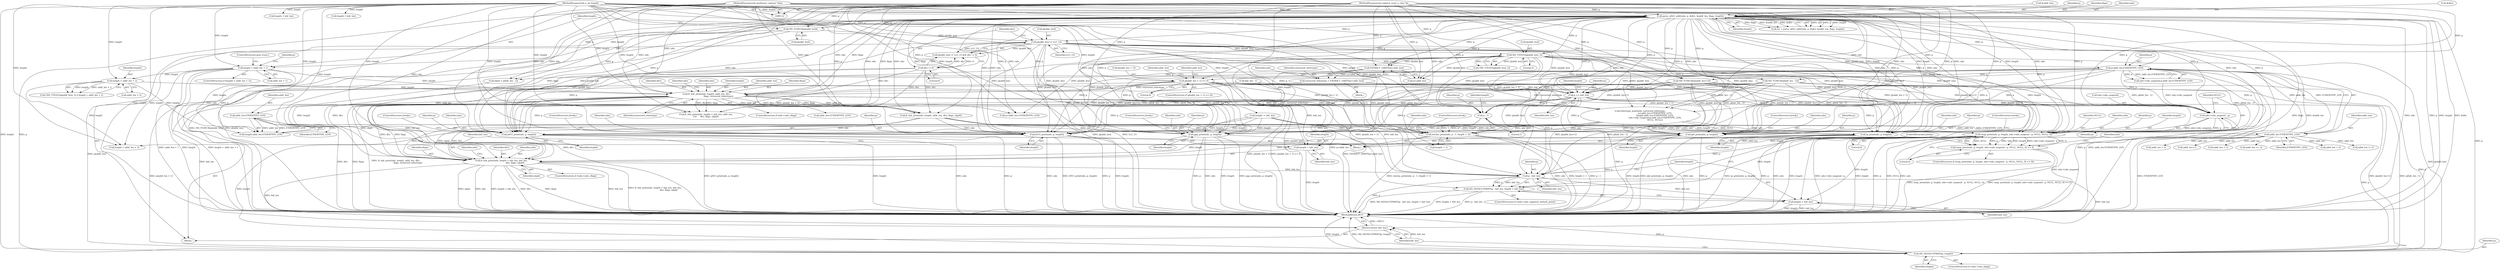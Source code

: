 digraph "0_tcpdump_1dcd10aceabbc03bf571ea32b892c522cbe923de_2@array" {
"1000269" [label="(Call,p[addr_len + 1] == 0)"];
"1000234" [label="(Call,p-addr_len-ETHERTYPE_LEN)"];
"1000177" [label="(Call,ND_TTEST2(p[addr_len], 2))"];
"1000165" [label="(Call,p[addr_len] != LLC_UI)"];
"1000152" [label="(Call,ND_TCHECK(p[addr_len]))"];
"1000126" [label="(Call,parse_q922_addr(ndo, p, &dlci, &addr_len, flags, length))"];
"1000113" [label="(MethodParameterIn,netdissect_options *ndo)"];
"1000114" [label="(MethodParameterIn,register const u_char *p)"];
"1000115" [label="(MethodParameterIn,u_int length)"];
"1000236" [label="(Call,addr_len-ETHERTYPE_LEN)"];
"1000227" [label="(Call,addr_len-ETHERTYPE_LEN)"];
"1000208" [label="(Call,fr_hdr_print(ndo, length, addr_len, dlci,\n                                    flags, extracted_ethertype))"];
"1000157" [label="(Call,length < addr_len + 1)"];
"1000182" [label="(Call,length < addr_len + 2)"];
"1000170" [label="(Call,dlci != 0)"];
"1000198" [label="(Call,extracted_ethertype = EXTRACT_16BITS(p+addr_len))"];
"1000200" [label="(Call,EXTRACT_16BITS(p+addr_len))"];
"1000340" [label="(Call,p += hdr_len)"];
"1000350" [label="(Call,ip_print(ndo, p, length))"];
"1000356" [label="(Call,ip6_print(ndo, p, length))"];
"1000366" [label="(Call,p - 1)"];
"1000364" [label="(Call,isoclns_print(ndo, p - 1, length + 1))"];
"1000380" [label="(Call,ndo->ndo_snapend - p)"];
"1000376" [label="(Call,snap_print(ndo, p, length, ndo->ndo_snapend - p, NULL, NULL, 0))"];
"1000375" [label="(Call,snap_print(ndo, p, length, ndo->ndo_snapend - p, NULL, NULL, 0) == 0)"];
"1000395" [label="(Call,fr_hdr_print(ndo, length + hdr_len, hdr_len,\n                                         dlci, flags, nlpid))"];
"1000410" [label="(Call,p - hdr_len)"];
"1000409" [label="(Call,ND_DEFAULTPRINT(p - hdr_len, length + hdr_len))"];
"1000413" [label="(Call,length + hdr_len)"];
"1000458" [label="(Return,return hdr_len;)"];
"1000397" [label="(Call,length + hdr_len)"];
"1000418" [label="(Call,q933_print(ndo, p, length))"];
"1000424" [label="(Call,frf15_print(ndo, p, length))"];
"1000430" [label="(Call,ppp_print(ndo, p, length))"];
"1000455" [label="(Call,ND_DEFAULTPRINT(p, length))"];
"1000369" [label="(Call,length + 1)"];
"1000353" [label="(Identifier,length)"];
"1000400" [label="(Identifier,hdr_len)"];
"1000115" [label="(MethodParameterIn,u_int length)"];
"1000420" [label="(Identifier,p)"];
"1000350" [label="(Call,ip_print(ndo, p, length))"];
"1000200" [label="(Call,EXTRACT_16BITS(p+addr_len))"];
"1000458" [label="(Return,return hdr_len;)"];
"1000433" [label="(Identifier,length)"];
"1000164" [label="(Call,p[addr_len] != LLC_UI && dlci != 0)"];
"1000397" [label="(Call,length + hdr_len)"];
"1000278" [label="(Call,addr_len != 3)"];
"1000222" [label="(Call,addr_len+ETHERTYPE_LEN)"];
"1000166" [label="(Call,p[addr_len])"];
"1000354" [label="(ControlStructure,break;)"];
"1000432" [label="(Identifier,p)"];
"1000214" [label="(Identifier,extracted_ethertype)"];
"1000457" [label="(Identifier,length)"];
"1000398" [label="(Identifier,length)"];
"1000270" [label="(Call,p[addr_len + 1])"];
"1000220" [label="(Call,p+addr_len+ETHERTYPE_LEN)"];
"1000176" [label="(Call,!ND_TTEST2(p[addr_len], 2))"];
"1000386" [label="(Identifier,NULL)"];
"1000322" [label="(Call,nlpid = p[hdr_len - 1])"];
"1000279" [label="(Identifier,addr_len)"];
"1000114" [label="(MethodParameterIn,register const u_char *p)"];
"1000236" [label="(Call,addr_len-ETHERTYPE_LEN)"];
"1000318" [label="(Call,length < hdr_len)"];
"1000342" [label="(Identifier,hdr_len)"];
"1000268" [label="(ControlStructure,if (p[addr_len + 1] == 0))"];
"1000252" [label="(Call,addr_len + 2)"];
"1000456" [label="(Identifier,p)"];
"1000341" [label="(Identifier,p)"];
"1000113" [label="(MethodParameterIn,netdissect_options *ndo)"];
"1000377" [label="(Identifier,ndo)"];
"1000129" [label="(Call,&dlci)"];
"1000404" [label="(ControlStructure,if (!ndo->ndo_suppress_default_print))"];
"1000419" [label="(Identifier,ndo)"];
"1000441" [label="(Call,fr_hdr_print(ndo, length + hdr_len, addr_len,\n\t\t\t\t     dlci, flags, nlpid))"];
"1000365" [label="(Identifier,ndo)"];
"1000390" [label="(ControlStructure,if (!ndo->ndo_eflag))"];
"1000198" [label="(Call,extracted_ethertype = EXTRACT_16BITS(p+addr_len))"];
"1000427" [label="(Identifier,length)"];
"1000197" [label="(Block,)"];
"1000421" [label="(Identifier,length)"];
"1000152" [label="(Call,ND_TCHECK(p[addr_len]))"];
"1000258" [label="(Call,addr_len+1)"];
"1000272" [label="(Call,addr_len + 1)"];
"1000182" [label="(Call,length < addr_len + 2)"];
"1000228" [label="(Identifier,addr_len)"];
"1000384" [label="(Identifier,p)"];
"1000156" [label="(ControlStructure,if (length < addr_len + 1))"];
"1000410" [label="(Call,p - hdr_len)"];
"1000212" [label="(Identifier,dlci)"];
"1000165" [label="(Call,p[addr_len] != LLC_UI)"];
"1000311" [label="(Call,ND_TCHECK(p[hdr_len - 1]))"];
"1000297" [label="(Call,addr_len == 3)"];
"1000455" [label="(Call,ND_DEFAULTPRINT(p, length))"];
"1000218" [label="(Identifier,ndo)"];
"1000416" [label="(ControlStructure,break;)"];
"1000401" [label="(Identifier,dlci)"];
"1000393" [label="(Identifier,ndo)"];
"1000430" [label="(Call,ppp_print(ndo, p, length))"];
"1000372" [label="(ControlStructure,break;)"];
"1000159" [label="(Call,addr_len + 1)"];
"1000162" [label="(ControlStructure,goto trunc;)"];
"1000225" [label="(Call,length-addr_len-ETHERTYPE_LEN)"];
"1000412" [label="(Identifier,hdr_len)"];
"1000450" [label="(ControlStructure,if (!ndo->ndo_xflag))"];
"1000422" [label="(ControlStructure,break;)"];
"1000344" [label="(Identifier,length)"];
"1000415" [label="(Identifier,hdr_len)"];
"1000175" [label="(Call,!ND_TTEST2(p[addr_len], 2) || length < addr_len + 2)"];
"1000388" [label="(Literal,0)"];
"1000409" [label="(Call,ND_DEFAULTPRINT(p - hdr_len, length + hdr_len))"];
"1000381" [label="(Call,ndo->ndo_snapend)"];
"1000262" [label="(Call,length < addr_len + 2)"];
"1000229" [label="(Identifier,ETHERTYPE_LEN)"];
"1000177" [label="(Call,ND_TTEST2(p[addr_len], 2))"];
"1000396" [label="(Identifier,ndo)"];
"1000343" [label="(Call,length -= hdr_len)"];
"1000217" [label="(Call,ethertype_print(ndo, extracted_ethertype,\n                                            p+addr_len+ETHERTYPE_LEN,\n                                            length-addr_len-ETHERTYPE_LEN,\n                                            ndo->ndo_snapend-p-addr_len-ETHERTYPE_LEN,\n                                            NULL, NULL))"];
"1000425" [label="(Identifier,ndo)"];
"1000366" [label="(Call,p - 1)"];
"1000238" [label="(Identifier,ETHERTYPE_LEN)"];
"1000370" [label="(Identifier,length)"];
"1000171" [label="(Identifier,dlci)"];
"1000157" [label="(Call,length < addr_len + 1)"];
"1000426" [label="(Identifier,p)"];
"1000131" [label="(Call,&addr_len)"];
"1000230" [label="(Call,ndo->ndo_snapend-p-addr_len-ETHERTYPE_LEN)"];
"1000169" [label="(Identifier,LLC_UI)"];
"1000227" [label="(Call,addr_len-ETHERTYPE_LEN)"];
"1000411" [label="(Identifier,p)"];
"1000134" [label="(Identifier,length)"];
"1000348" [label="(Block,)"];
"1000209" [label="(Identifier,ndo)"];
"1000201" [label="(Call,p+addr_len)"];
"1000204" [label="(ControlStructure,if (ndo->ndo_eflag))"];
"1000368" [label="(Literal,1)"];
"1000206" [label="(Identifier,ndo)"];
"1000375" [label="(Call,snap_print(ndo, p, length, ndo->ndo_snapend - p, NULL, NULL, 0) == 0)"];
"1000359" [label="(Identifier,length)"];
"1000255" [label="(Call,ND_TCHECK(p[addr_len+1]))"];
"1000184" [label="(Call,addr_len + 2)"];
"1000360" [label="(ControlStructure,break;)"];
"1000378" [label="(Identifier,p)"];
"1000395" [label="(Call,fr_hdr_print(ndo, length + hdr_len, hdr_len,\n                                         dlci, flags, nlpid))"];
"1000403" [label="(Identifier,nlpid)"];
"1000167" [label="(Identifier,p)"];
"1000351" [label="(Identifier,ndo)"];
"1000364" [label="(Call,isoclns_print(ndo, p - 1, length + 1))"];
"1000269" [label="(Call,p[addr_len + 1] == 0)"];
"1000467" [label="(MethodReturn,RET)"];
"1000385" [label="(Identifier,NULL)"];
"1000124" [label="(Call,ret = parse_q922_addr(ndo, p, &dlci, &addr_len, flags, length))"];
"1000428" [label="(ControlStructure,break;)"];
"1000158" [label="(Identifier,length)"];
"1000210" [label="(Identifier,length)"];
"1000434" [label="(ControlStructure,break;)"];
"1000235" [label="(Identifier,p)"];
"1000459" [label="(Identifier,hdr_len)"];
"1000402" [label="(Identifier,flags)"];
"1000333" [label="(Call,fr_hdr_print(ndo, length, addr_len, dlci, flags, nlpid))"];
"1000399" [label="(Identifier,hdr_len)"];
"1000199" [label="(Identifier,extracted_ethertype)"];
"1000387" [label="(Literal,0)"];
"1000424" [label="(Call,frf15_print(ndo, p, length))"];
"1000326" [label="(Call,hdr_len - 1)"];
"1000357" [label="(Identifier,ndo)"];
"1000211" [label="(Identifier,addr_len)"];
"1000418" [label="(Call,q933_print(ndo, p, length))"];
"1000367" [label="(Identifier,p)"];
"1000352" [label="(Identifier,p)"];
"1000374" [label="(ControlStructure,if (snap_print(ndo, p, length, ndo->ndo_snapend - p, NULL, NULL, 0) == 0))"];
"1000178" [label="(Call,p[addr_len])"];
"1000376" [label="(Call,snap_print(ndo, p, length, ndo->ndo_snapend - p, NULL, NULL, 0))"];
"1000298" [label="(Identifier,addr_len)"];
"1000443" [label="(Call,length + hdr_len)"];
"1000413" [label="(Call,length + hdr_len)"];
"1000275" [label="(Literal,0)"];
"1000116" [label="(Block,)"];
"1000128" [label="(Identifier,p)"];
"1000170" [label="(Call,dlci != 0)"];
"1000133" [label="(Identifier,flags)"];
"1000379" [label="(Identifier,length)"];
"1000126" [label="(Call,parse_q922_addr(ndo, p, &dlci, &addr_len, flags, length))"];
"1000153" [label="(Call,p[addr_len])"];
"1000208" [label="(Call,fr_hdr_print(ndo, length, addr_len, dlci,\n                                    flags, extracted_ethertype))"];
"1000340" [label="(Call,p += hdr_len)"];
"1000414" [label="(Identifier,length)"];
"1000358" [label="(Identifier,p)"];
"1000183" [label="(Identifier,length)"];
"1000380" [label="(Call,ndo->ndo_snapend - p)"];
"1000234" [label="(Call,p-addr_len-ETHERTYPE_LEN)"];
"1000237" [label="(Identifier,addr_len)"];
"1000407" [label="(Identifier,ndo)"];
"1000213" [label="(Identifier,flags)"];
"1000181" [label="(Literal,2)"];
"1000431" [label="(Identifier,ndo)"];
"1000264" [label="(Call,addr_len + 2)"];
"1000356" [label="(Call,ip6_print(ndo, p, length))"];
"1000127" [label="(Identifier,ndo)"];
"1000172" [label="(Literal,0)"];
"1000269" -> "1000268"  [label="AST: "];
"1000269" -> "1000275"  [label="CFG: "];
"1000270" -> "1000269"  [label="AST: "];
"1000275" -> "1000269"  [label="AST: "];
"1000279" -> "1000269"  [label="CFG: "];
"1000298" -> "1000269"  [label="CFG: "];
"1000269" -> "1000467"  [label="DDG: p[addr_len + 1] == 0"];
"1000269" -> "1000467"  [label="DDG: p[addr_len + 1]"];
"1000234" -> "1000269"  [label="DDG: p"];
"1000126" -> "1000269"  [label="DDG: p"];
"1000114" -> "1000269"  [label="DDG: p"];
"1000269" -> "1000340"  [label="DDG: p[addr_len + 1]"];
"1000269" -> "1000350"  [label="DDG: p[addr_len + 1]"];
"1000269" -> "1000356"  [label="DDG: p[addr_len + 1]"];
"1000269" -> "1000366"  [label="DDG: p[addr_len + 1]"];
"1000269" -> "1000376"  [label="DDG: p[addr_len + 1]"];
"1000269" -> "1000380"  [label="DDG: p[addr_len + 1]"];
"1000269" -> "1000410"  [label="DDG: p[addr_len + 1]"];
"1000269" -> "1000418"  [label="DDG: p[addr_len + 1]"];
"1000269" -> "1000424"  [label="DDG: p[addr_len + 1]"];
"1000269" -> "1000430"  [label="DDG: p[addr_len + 1]"];
"1000269" -> "1000455"  [label="DDG: p[addr_len + 1]"];
"1000234" -> "1000230"  [label="AST: "];
"1000234" -> "1000236"  [label="CFG: "];
"1000235" -> "1000234"  [label="AST: "];
"1000236" -> "1000234"  [label="AST: "];
"1000230" -> "1000234"  [label="CFG: "];
"1000234" -> "1000467"  [label="DDG: addr_len-ETHERTYPE_LEN"];
"1000234" -> "1000467"  [label="DDG: p"];
"1000234" -> "1000230"  [label="DDG: p"];
"1000234" -> "1000230"  [label="DDG: addr_len-ETHERTYPE_LEN"];
"1000177" -> "1000234"  [label="DDG: p[addr_len]"];
"1000114" -> "1000234"  [label="DDG: p"];
"1000126" -> "1000234"  [label="DDG: p"];
"1000236" -> "1000234"  [label="DDG: addr_len"];
"1000236" -> "1000234"  [label="DDG: ETHERTYPE_LEN"];
"1000234" -> "1000255"  [label="DDG: p"];
"1000234" -> "1000311"  [label="DDG: p"];
"1000234" -> "1000322"  [label="DDG: p"];
"1000234" -> "1000340"  [label="DDG: p"];
"1000234" -> "1000350"  [label="DDG: p"];
"1000234" -> "1000356"  [label="DDG: p"];
"1000234" -> "1000366"  [label="DDG: p"];
"1000234" -> "1000376"  [label="DDG: p"];
"1000234" -> "1000380"  [label="DDG: p"];
"1000234" -> "1000410"  [label="DDG: p"];
"1000234" -> "1000418"  [label="DDG: p"];
"1000234" -> "1000424"  [label="DDG: p"];
"1000234" -> "1000430"  [label="DDG: p"];
"1000234" -> "1000455"  [label="DDG: p"];
"1000177" -> "1000176"  [label="AST: "];
"1000177" -> "1000181"  [label="CFG: "];
"1000178" -> "1000177"  [label="AST: "];
"1000181" -> "1000177"  [label="AST: "];
"1000176" -> "1000177"  [label="CFG: "];
"1000177" -> "1000467"  [label="DDG: p[addr_len]"];
"1000177" -> "1000176"  [label="DDG: p[addr_len]"];
"1000177" -> "1000176"  [label="DDG: 2"];
"1000165" -> "1000177"  [label="DDG: p[addr_len]"];
"1000126" -> "1000177"  [label="DDG: p"];
"1000114" -> "1000177"  [label="DDG: p"];
"1000177" -> "1000200"  [label="DDG: p[addr_len]"];
"1000177" -> "1000201"  [label="DDG: p[addr_len]"];
"1000177" -> "1000217"  [label="DDG: p[addr_len]"];
"1000177" -> "1000220"  [label="DDG: p[addr_len]"];
"1000177" -> "1000340"  [label="DDG: p[addr_len]"];
"1000177" -> "1000350"  [label="DDG: p[addr_len]"];
"1000177" -> "1000356"  [label="DDG: p[addr_len]"];
"1000177" -> "1000366"  [label="DDG: p[addr_len]"];
"1000177" -> "1000376"  [label="DDG: p[addr_len]"];
"1000177" -> "1000380"  [label="DDG: p[addr_len]"];
"1000177" -> "1000410"  [label="DDG: p[addr_len]"];
"1000177" -> "1000418"  [label="DDG: p[addr_len]"];
"1000177" -> "1000424"  [label="DDG: p[addr_len]"];
"1000177" -> "1000430"  [label="DDG: p[addr_len]"];
"1000177" -> "1000455"  [label="DDG: p[addr_len]"];
"1000165" -> "1000164"  [label="AST: "];
"1000165" -> "1000169"  [label="CFG: "];
"1000166" -> "1000165"  [label="AST: "];
"1000169" -> "1000165"  [label="AST: "];
"1000171" -> "1000165"  [label="CFG: "];
"1000164" -> "1000165"  [label="CFG: "];
"1000165" -> "1000467"  [label="DDG: LLC_UI"];
"1000165" -> "1000467"  [label="DDG: p[addr_len]"];
"1000165" -> "1000164"  [label="DDG: p[addr_len]"];
"1000165" -> "1000164"  [label="DDG: LLC_UI"];
"1000152" -> "1000165"  [label="DDG: p[addr_len]"];
"1000126" -> "1000165"  [label="DDG: p"];
"1000114" -> "1000165"  [label="DDG: p"];
"1000165" -> "1000340"  [label="DDG: p[addr_len]"];
"1000165" -> "1000350"  [label="DDG: p[addr_len]"];
"1000165" -> "1000356"  [label="DDG: p[addr_len]"];
"1000165" -> "1000366"  [label="DDG: p[addr_len]"];
"1000165" -> "1000376"  [label="DDG: p[addr_len]"];
"1000165" -> "1000380"  [label="DDG: p[addr_len]"];
"1000165" -> "1000410"  [label="DDG: p[addr_len]"];
"1000165" -> "1000418"  [label="DDG: p[addr_len]"];
"1000165" -> "1000424"  [label="DDG: p[addr_len]"];
"1000165" -> "1000430"  [label="DDG: p[addr_len]"];
"1000165" -> "1000455"  [label="DDG: p[addr_len]"];
"1000152" -> "1000116"  [label="AST: "];
"1000152" -> "1000153"  [label="CFG: "];
"1000153" -> "1000152"  [label="AST: "];
"1000158" -> "1000152"  [label="CFG: "];
"1000152" -> "1000467"  [label="DDG: ND_TCHECK(p[addr_len])"];
"1000152" -> "1000467"  [label="DDG: p[addr_len]"];
"1000126" -> "1000152"  [label="DDG: p"];
"1000114" -> "1000152"  [label="DDG: p"];
"1000126" -> "1000124"  [label="AST: "];
"1000126" -> "1000134"  [label="CFG: "];
"1000127" -> "1000126"  [label="AST: "];
"1000128" -> "1000126"  [label="AST: "];
"1000129" -> "1000126"  [label="AST: "];
"1000131" -> "1000126"  [label="AST: "];
"1000133" -> "1000126"  [label="AST: "];
"1000134" -> "1000126"  [label="AST: "];
"1000124" -> "1000126"  [label="CFG: "];
"1000126" -> "1000467"  [label="DDG: &dlci"];
"1000126" -> "1000467"  [label="DDG: length"];
"1000126" -> "1000467"  [label="DDG: ndo"];
"1000126" -> "1000467"  [label="DDG: flags"];
"1000126" -> "1000467"  [label="DDG: p"];
"1000126" -> "1000467"  [label="DDG: &addr_len"];
"1000126" -> "1000124"  [label="DDG: ndo"];
"1000126" -> "1000124"  [label="DDG: p"];
"1000126" -> "1000124"  [label="DDG: length"];
"1000126" -> "1000124"  [label="DDG: flags"];
"1000126" -> "1000124"  [label="DDG: &addr_len"];
"1000126" -> "1000124"  [label="DDG: &dlci"];
"1000113" -> "1000126"  [label="DDG: ndo"];
"1000114" -> "1000126"  [label="DDG: p"];
"1000115" -> "1000126"  [label="DDG: length"];
"1000126" -> "1000157"  [label="DDG: length"];
"1000126" -> "1000200"  [label="DDG: p"];
"1000126" -> "1000201"  [label="DDG: p"];
"1000126" -> "1000208"  [label="DDG: ndo"];
"1000126" -> "1000208"  [label="DDG: flags"];
"1000126" -> "1000217"  [label="DDG: ndo"];
"1000126" -> "1000217"  [label="DDG: p"];
"1000126" -> "1000220"  [label="DDG: p"];
"1000126" -> "1000255"  [label="DDG: p"];
"1000126" -> "1000311"  [label="DDG: p"];
"1000126" -> "1000322"  [label="DDG: p"];
"1000126" -> "1000333"  [label="DDG: ndo"];
"1000126" -> "1000333"  [label="DDG: flags"];
"1000126" -> "1000340"  [label="DDG: p"];
"1000126" -> "1000350"  [label="DDG: ndo"];
"1000126" -> "1000350"  [label="DDG: p"];
"1000126" -> "1000356"  [label="DDG: ndo"];
"1000126" -> "1000356"  [label="DDG: p"];
"1000126" -> "1000364"  [label="DDG: ndo"];
"1000126" -> "1000366"  [label="DDG: p"];
"1000126" -> "1000376"  [label="DDG: ndo"];
"1000126" -> "1000376"  [label="DDG: p"];
"1000126" -> "1000380"  [label="DDG: p"];
"1000126" -> "1000395"  [label="DDG: flags"];
"1000126" -> "1000410"  [label="DDG: p"];
"1000126" -> "1000418"  [label="DDG: ndo"];
"1000126" -> "1000418"  [label="DDG: p"];
"1000126" -> "1000424"  [label="DDG: ndo"];
"1000126" -> "1000424"  [label="DDG: p"];
"1000126" -> "1000430"  [label="DDG: ndo"];
"1000126" -> "1000430"  [label="DDG: p"];
"1000126" -> "1000441"  [label="DDG: ndo"];
"1000126" -> "1000441"  [label="DDG: flags"];
"1000126" -> "1000455"  [label="DDG: p"];
"1000113" -> "1000112"  [label="AST: "];
"1000113" -> "1000467"  [label="DDG: ndo"];
"1000113" -> "1000208"  [label="DDG: ndo"];
"1000113" -> "1000217"  [label="DDG: ndo"];
"1000113" -> "1000333"  [label="DDG: ndo"];
"1000113" -> "1000350"  [label="DDG: ndo"];
"1000113" -> "1000356"  [label="DDG: ndo"];
"1000113" -> "1000364"  [label="DDG: ndo"];
"1000113" -> "1000376"  [label="DDG: ndo"];
"1000113" -> "1000395"  [label="DDG: ndo"];
"1000113" -> "1000418"  [label="DDG: ndo"];
"1000113" -> "1000424"  [label="DDG: ndo"];
"1000113" -> "1000430"  [label="DDG: ndo"];
"1000113" -> "1000441"  [label="DDG: ndo"];
"1000114" -> "1000112"  [label="AST: "];
"1000114" -> "1000467"  [label="DDG: p"];
"1000114" -> "1000200"  [label="DDG: p"];
"1000114" -> "1000201"  [label="DDG: p"];
"1000114" -> "1000217"  [label="DDG: p"];
"1000114" -> "1000220"  [label="DDG: p"];
"1000114" -> "1000255"  [label="DDG: p"];
"1000114" -> "1000311"  [label="DDG: p"];
"1000114" -> "1000322"  [label="DDG: p"];
"1000114" -> "1000340"  [label="DDG: p"];
"1000114" -> "1000350"  [label="DDG: p"];
"1000114" -> "1000356"  [label="DDG: p"];
"1000114" -> "1000366"  [label="DDG: p"];
"1000114" -> "1000376"  [label="DDG: p"];
"1000114" -> "1000380"  [label="DDG: p"];
"1000114" -> "1000410"  [label="DDG: p"];
"1000114" -> "1000418"  [label="DDG: p"];
"1000114" -> "1000424"  [label="DDG: p"];
"1000114" -> "1000430"  [label="DDG: p"];
"1000114" -> "1000455"  [label="DDG: p"];
"1000115" -> "1000112"  [label="AST: "];
"1000115" -> "1000467"  [label="DDG: length"];
"1000115" -> "1000157"  [label="DDG: length"];
"1000115" -> "1000182"  [label="DDG: length"];
"1000115" -> "1000208"  [label="DDG: length"];
"1000115" -> "1000225"  [label="DDG: length"];
"1000115" -> "1000262"  [label="DDG: length"];
"1000115" -> "1000318"  [label="DDG: length"];
"1000115" -> "1000333"  [label="DDG: length"];
"1000115" -> "1000343"  [label="DDG: length"];
"1000115" -> "1000350"  [label="DDG: length"];
"1000115" -> "1000356"  [label="DDG: length"];
"1000115" -> "1000364"  [label="DDG: length"];
"1000115" -> "1000369"  [label="DDG: length"];
"1000115" -> "1000376"  [label="DDG: length"];
"1000115" -> "1000395"  [label="DDG: length"];
"1000115" -> "1000397"  [label="DDG: length"];
"1000115" -> "1000409"  [label="DDG: length"];
"1000115" -> "1000413"  [label="DDG: length"];
"1000115" -> "1000418"  [label="DDG: length"];
"1000115" -> "1000424"  [label="DDG: length"];
"1000115" -> "1000430"  [label="DDG: length"];
"1000115" -> "1000441"  [label="DDG: length"];
"1000115" -> "1000443"  [label="DDG: length"];
"1000115" -> "1000455"  [label="DDG: length"];
"1000236" -> "1000238"  [label="CFG: "];
"1000237" -> "1000236"  [label="AST: "];
"1000238" -> "1000236"  [label="AST: "];
"1000236" -> "1000467"  [label="DDG: ETHERTYPE_LEN"];
"1000227" -> "1000236"  [label="DDG: addr_len"];
"1000227" -> "1000236"  [label="DDG: ETHERTYPE_LEN"];
"1000236" -> "1000252"  [label="DDG: addr_len"];
"1000236" -> "1000258"  [label="DDG: addr_len"];
"1000236" -> "1000262"  [label="DDG: addr_len"];
"1000236" -> "1000264"  [label="DDG: addr_len"];
"1000236" -> "1000272"  [label="DDG: addr_len"];
"1000236" -> "1000278"  [label="DDG: addr_len"];
"1000236" -> "1000297"  [label="DDG: addr_len"];
"1000227" -> "1000225"  [label="AST: "];
"1000227" -> "1000229"  [label="CFG: "];
"1000228" -> "1000227"  [label="AST: "];
"1000229" -> "1000227"  [label="AST: "];
"1000225" -> "1000227"  [label="CFG: "];
"1000227" -> "1000225"  [label="DDG: addr_len"];
"1000227" -> "1000225"  [label="DDG: ETHERTYPE_LEN"];
"1000208" -> "1000227"  [label="DDG: addr_len"];
"1000208" -> "1000204"  [label="AST: "];
"1000208" -> "1000214"  [label="CFG: "];
"1000209" -> "1000208"  [label="AST: "];
"1000210" -> "1000208"  [label="AST: "];
"1000211" -> "1000208"  [label="AST: "];
"1000212" -> "1000208"  [label="AST: "];
"1000213" -> "1000208"  [label="AST: "];
"1000214" -> "1000208"  [label="AST: "];
"1000218" -> "1000208"  [label="CFG: "];
"1000208" -> "1000467"  [label="DDG: fr_hdr_print(ndo, length, addr_len, dlci,\n                                    flags, extracted_ethertype)"];
"1000208" -> "1000467"  [label="DDG: dlci"];
"1000208" -> "1000467"  [label="DDG: flags"];
"1000157" -> "1000208"  [label="DDG: length"];
"1000182" -> "1000208"  [label="DDG: length"];
"1000170" -> "1000208"  [label="DDG: dlci"];
"1000198" -> "1000208"  [label="DDG: extracted_ethertype"];
"1000208" -> "1000217"  [label="DDG: ndo"];
"1000208" -> "1000217"  [label="DDG: extracted_ethertype"];
"1000208" -> "1000217"  [label="DDG: addr_len"];
"1000208" -> "1000220"  [label="DDG: addr_len"];
"1000208" -> "1000222"  [label="DDG: addr_len"];
"1000208" -> "1000225"  [label="DDG: length"];
"1000208" -> "1000333"  [label="DDG: dlci"];
"1000208" -> "1000333"  [label="DDG: flags"];
"1000208" -> "1000395"  [label="DDG: dlci"];
"1000208" -> "1000395"  [label="DDG: flags"];
"1000208" -> "1000441"  [label="DDG: dlci"];
"1000208" -> "1000441"  [label="DDG: flags"];
"1000157" -> "1000156"  [label="AST: "];
"1000157" -> "1000159"  [label="CFG: "];
"1000158" -> "1000157"  [label="AST: "];
"1000159" -> "1000157"  [label="AST: "];
"1000162" -> "1000157"  [label="CFG: "];
"1000167" -> "1000157"  [label="CFG: "];
"1000157" -> "1000467"  [label="DDG: addr_len + 1"];
"1000157" -> "1000467"  [label="DDG: length < addr_len + 1"];
"1000157" -> "1000467"  [label="DDG: length"];
"1000157" -> "1000182"  [label="DDG: length"];
"1000157" -> "1000225"  [label="DDG: length"];
"1000157" -> "1000262"  [label="DDG: length"];
"1000182" -> "1000175"  [label="AST: "];
"1000182" -> "1000184"  [label="CFG: "];
"1000183" -> "1000182"  [label="AST: "];
"1000184" -> "1000182"  [label="AST: "];
"1000175" -> "1000182"  [label="CFG: "];
"1000182" -> "1000175"  [label="DDG: length"];
"1000182" -> "1000175"  [label="DDG: addr_len + 2"];
"1000182" -> "1000225"  [label="DDG: length"];
"1000182" -> "1000262"  [label="DDG: length"];
"1000170" -> "1000164"  [label="AST: "];
"1000170" -> "1000172"  [label="CFG: "];
"1000171" -> "1000170"  [label="AST: "];
"1000172" -> "1000170"  [label="AST: "];
"1000164" -> "1000170"  [label="CFG: "];
"1000170" -> "1000467"  [label="DDG: dlci"];
"1000170" -> "1000164"  [label="DDG: dlci"];
"1000170" -> "1000164"  [label="DDG: 0"];
"1000170" -> "1000333"  [label="DDG: dlci"];
"1000170" -> "1000395"  [label="DDG: dlci"];
"1000170" -> "1000441"  [label="DDG: dlci"];
"1000198" -> "1000197"  [label="AST: "];
"1000198" -> "1000200"  [label="CFG: "];
"1000199" -> "1000198"  [label="AST: "];
"1000200" -> "1000198"  [label="AST: "];
"1000206" -> "1000198"  [label="CFG: "];
"1000198" -> "1000467"  [label="DDG: EXTRACT_16BITS(p+addr_len)"];
"1000200" -> "1000198"  [label="DDG: p+addr_len"];
"1000198" -> "1000217"  [label="DDG: extracted_ethertype"];
"1000200" -> "1000201"  [label="CFG: "];
"1000201" -> "1000200"  [label="AST: "];
"1000200" -> "1000467"  [label="DDG: p+addr_len"];
"1000340" -> "1000116"  [label="AST: "];
"1000340" -> "1000342"  [label="CFG: "];
"1000341" -> "1000340"  [label="AST: "];
"1000342" -> "1000340"  [label="AST: "];
"1000344" -> "1000340"  [label="CFG: "];
"1000340" -> "1000467"  [label="DDG: p"];
"1000326" -> "1000340"  [label="DDG: hdr_len"];
"1000255" -> "1000340"  [label="DDG: p[addr_len+1]"];
"1000311" -> "1000340"  [label="DDG: p[hdr_len - 1]"];
"1000340" -> "1000350"  [label="DDG: p"];
"1000340" -> "1000356"  [label="DDG: p"];
"1000340" -> "1000366"  [label="DDG: p"];
"1000340" -> "1000380"  [label="DDG: p"];
"1000340" -> "1000418"  [label="DDG: p"];
"1000340" -> "1000424"  [label="DDG: p"];
"1000340" -> "1000430"  [label="DDG: p"];
"1000340" -> "1000455"  [label="DDG: p"];
"1000350" -> "1000348"  [label="AST: "];
"1000350" -> "1000353"  [label="CFG: "];
"1000351" -> "1000350"  [label="AST: "];
"1000352" -> "1000350"  [label="AST: "];
"1000353" -> "1000350"  [label="AST: "];
"1000354" -> "1000350"  [label="CFG: "];
"1000350" -> "1000467"  [label="DDG: ndo"];
"1000350" -> "1000467"  [label="DDG: length"];
"1000350" -> "1000467"  [label="DDG: ip_print(ndo, p, length)"];
"1000350" -> "1000467"  [label="DDG: p"];
"1000333" -> "1000350"  [label="DDG: ndo"];
"1000217" -> "1000350"  [label="DDG: ndo"];
"1000255" -> "1000350"  [label="DDG: p[addr_len+1]"];
"1000311" -> "1000350"  [label="DDG: p[hdr_len - 1]"];
"1000343" -> "1000350"  [label="DDG: length"];
"1000356" -> "1000348"  [label="AST: "];
"1000356" -> "1000359"  [label="CFG: "];
"1000357" -> "1000356"  [label="AST: "];
"1000358" -> "1000356"  [label="AST: "];
"1000359" -> "1000356"  [label="AST: "];
"1000360" -> "1000356"  [label="CFG: "];
"1000356" -> "1000467"  [label="DDG: ip6_print(ndo, p, length)"];
"1000356" -> "1000467"  [label="DDG: ndo"];
"1000356" -> "1000467"  [label="DDG: p"];
"1000356" -> "1000467"  [label="DDG: length"];
"1000333" -> "1000356"  [label="DDG: ndo"];
"1000217" -> "1000356"  [label="DDG: ndo"];
"1000255" -> "1000356"  [label="DDG: p[addr_len+1]"];
"1000311" -> "1000356"  [label="DDG: p[hdr_len - 1]"];
"1000343" -> "1000356"  [label="DDG: length"];
"1000366" -> "1000364"  [label="AST: "];
"1000366" -> "1000368"  [label="CFG: "];
"1000367" -> "1000366"  [label="AST: "];
"1000368" -> "1000366"  [label="AST: "];
"1000370" -> "1000366"  [label="CFG: "];
"1000366" -> "1000467"  [label="DDG: p"];
"1000366" -> "1000364"  [label="DDG: p"];
"1000366" -> "1000364"  [label="DDG: 1"];
"1000255" -> "1000366"  [label="DDG: p[addr_len+1]"];
"1000311" -> "1000366"  [label="DDG: p[hdr_len - 1]"];
"1000364" -> "1000348"  [label="AST: "];
"1000364" -> "1000369"  [label="CFG: "];
"1000365" -> "1000364"  [label="AST: "];
"1000369" -> "1000364"  [label="AST: "];
"1000372" -> "1000364"  [label="CFG: "];
"1000364" -> "1000467"  [label="DDG: ndo"];
"1000364" -> "1000467"  [label="DDG: length + 1"];
"1000364" -> "1000467"  [label="DDG: isoclns_print(ndo, p - 1, length + 1)"];
"1000364" -> "1000467"  [label="DDG: p - 1"];
"1000333" -> "1000364"  [label="DDG: ndo"];
"1000217" -> "1000364"  [label="DDG: ndo"];
"1000343" -> "1000364"  [label="DDG: length"];
"1000380" -> "1000376"  [label="AST: "];
"1000380" -> "1000384"  [label="CFG: "];
"1000381" -> "1000380"  [label="AST: "];
"1000384" -> "1000380"  [label="AST: "];
"1000385" -> "1000380"  [label="CFG: "];
"1000380" -> "1000467"  [label="DDG: ndo->ndo_snapend"];
"1000380" -> "1000376"  [label="DDG: p"];
"1000380" -> "1000376"  [label="DDG: ndo->ndo_snapend"];
"1000230" -> "1000380"  [label="DDG: ndo->ndo_snapend"];
"1000255" -> "1000380"  [label="DDG: p[addr_len+1]"];
"1000311" -> "1000380"  [label="DDG: p[hdr_len - 1]"];
"1000376" -> "1000375"  [label="AST: "];
"1000376" -> "1000387"  [label="CFG: "];
"1000377" -> "1000376"  [label="AST: "];
"1000378" -> "1000376"  [label="AST: "];
"1000379" -> "1000376"  [label="AST: "];
"1000385" -> "1000376"  [label="AST: "];
"1000386" -> "1000376"  [label="AST: "];
"1000387" -> "1000376"  [label="AST: "];
"1000388" -> "1000376"  [label="CFG: "];
"1000376" -> "1000467"  [label="DDG: ndo"];
"1000376" -> "1000467"  [label="DDG: ndo->ndo_snapend - p"];
"1000376" -> "1000467"  [label="DDG: length"];
"1000376" -> "1000467"  [label="DDG: p"];
"1000376" -> "1000467"  [label="DDG: NULL"];
"1000376" -> "1000375"  [label="DDG: NULL"];
"1000376" -> "1000375"  [label="DDG: p"];
"1000376" -> "1000375"  [label="DDG: ndo"];
"1000376" -> "1000375"  [label="DDG: length"];
"1000376" -> "1000375"  [label="DDG: ndo->ndo_snapend - p"];
"1000376" -> "1000375"  [label="DDG: 0"];
"1000333" -> "1000376"  [label="DDG: ndo"];
"1000217" -> "1000376"  [label="DDG: ndo"];
"1000217" -> "1000376"  [label="DDG: NULL"];
"1000255" -> "1000376"  [label="DDG: p[addr_len+1]"];
"1000311" -> "1000376"  [label="DDG: p[hdr_len - 1]"];
"1000343" -> "1000376"  [label="DDG: length"];
"1000376" -> "1000395"  [label="DDG: ndo"];
"1000376" -> "1000395"  [label="DDG: length"];
"1000376" -> "1000397"  [label="DDG: length"];
"1000376" -> "1000410"  [label="DDG: p"];
"1000376" -> "1000409"  [label="DDG: length"];
"1000376" -> "1000413"  [label="DDG: length"];
"1000375" -> "1000374"  [label="AST: "];
"1000375" -> "1000388"  [label="CFG: "];
"1000388" -> "1000375"  [label="AST: "];
"1000393" -> "1000375"  [label="CFG: "];
"1000416" -> "1000375"  [label="CFG: "];
"1000375" -> "1000467"  [label="DDG: snap_print(ndo, p, length, ndo->ndo_snapend - p, NULL, NULL, 0)"];
"1000375" -> "1000467"  [label="DDG: snap_print(ndo, p, length, ndo->ndo_snapend - p, NULL, NULL, 0) == 0"];
"1000395" -> "1000390"  [label="AST: "];
"1000395" -> "1000403"  [label="CFG: "];
"1000396" -> "1000395"  [label="AST: "];
"1000397" -> "1000395"  [label="AST: "];
"1000400" -> "1000395"  [label="AST: "];
"1000401" -> "1000395"  [label="AST: "];
"1000402" -> "1000395"  [label="AST: "];
"1000403" -> "1000395"  [label="AST: "];
"1000407" -> "1000395"  [label="CFG: "];
"1000395" -> "1000467"  [label="DDG: nlpid"];
"1000395" -> "1000467"  [label="DDG: ndo"];
"1000395" -> "1000467"  [label="DDG: length + hdr_len"];
"1000395" -> "1000467"  [label="DDG: dlci"];
"1000395" -> "1000467"  [label="DDG: flags"];
"1000395" -> "1000467"  [label="DDG: hdr_len"];
"1000395" -> "1000467"  [label="DDG: fr_hdr_print(ndo, length + hdr_len, hdr_len,\n                                         dlci, flags, nlpid)"];
"1000326" -> "1000395"  [label="DDG: hdr_len"];
"1000333" -> "1000395"  [label="DDG: dlci"];
"1000333" -> "1000395"  [label="DDG: flags"];
"1000333" -> "1000395"  [label="DDG: nlpid"];
"1000322" -> "1000395"  [label="DDG: nlpid"];
"1000395" -> "1000410"  [label="DDG: hdr_len"];
"1000395" -> "1000458"  [label="DDG: hdr_len"];
"1000410" -> "1000409"  [label="AST: "];
"1000410" -> "1000412"  [label="CFG: "];
"1000411" -> "1000410"  [label="AST: "];
"1000412" -> "1000410"  [label="AST: "];
"1000414" -> "1000410"  [label="CFG: "];
"1000410" -> "1000467"  [label="DDG: p"];
"1000410" -> "1000409"  [label="DDG: p"];
"1000410" -> "1000409"  [label="DDG: hdr_len"];
"1000255" -> "1000410"  [label="DDG: p[addr_len+1]"];
"1000311" -> "1000410"  [label="DDG: p[hdr_len - 1]"];
"1000326" -> "1000410"  [label="DDG: hdr_len"];
"1000410" -> "1000413"  [label="DDG: hdr_len"];
"1000410" -> "1000458"  [label="DDG: hdr_len"];
"1000409" -> "1000404"  [label="AST: "];
"1000409" -> "1000413"  [label="CFG: "];
"1000413" -> "1000409"  [label="AST: "];
"1000416" -> "1000409"  [label="CFG: "];
"1000409" -> "1000467"  [label="DDG: ND_DEFAULTPRINT(p - hdr_len, length + hdr_len)"];
"1000409" -> "1000467"  [label="DDG: length + hdr_len"];
"1000409" -> "1000467"  [label="DDG: p - hdr_len"];
"1000413" -> "1000415"  [label="CFG: "];
"1000414" -> "1000413"  [label="AST: "];
"1000415" -> "1000413"  [label="AST: "];
"1000413" -> "1000467"  [label="DDG: length"];
"1000413" -> "1000467"  [label="DDG: hdr_len"];
"1000458" -> "1000116"  [label="AST: "];
"1000458" -> "1000459"  [label="CFG: "];
"1000459" -> "1000458"  [label="AST: "];
"1000467" -> "1000458"  [label="CFG: "];
"1000458" -> "1000467"  [label="DDG: <RET>"];
"1000459" -> "1000458"  [label="DDG: hdr_len"];
"1000326" -> "1000458"  [label="DDG: hdr_len"];
"1000397" -> "1000399"  [label="CFG: "];
"1000398" -> "1000397"  [label="AST: "];
"1000399" -> "1000397"  [label="AST: "];
"1000400" -> "1000397"  [label="CFG: "];
"1000397" -> "1000467"  [label="DDG: length"];
"1000326" -> "1000397"  [label="DDG: hdr_len"];
"1000418" -> "1000348"  [label="AST: "];
"1000418" -> "1000421"  [label="CFG: "];
"1000419" -> "1000418"  [label="AST: "];
"1000420" -> "1000418"  [label="AST: "];
"1000421" -> "1000418"  [label="AST: "];
"1000422" -> "1000418"  [label="CFG: "];
"1000418" -> "1000467"  [label="DDG: p"];
"1000418" -> "1000467"  [label="DDG: q933_print(ndo, p, length)"];
"1000418" -> "1000467"  [label="DDG: length"];
"1000418" -> "1000467"  [label="DDG: ndo"];
"1000333" -> "1000418"  [label="DDG: ndo"];
"1000217" -> "1000418"  [label="DDG: ndo"];
"1000255" -> "1000418"  [label="DDG: p[addr_len+1]"];
"1000311" -> "1000418"  [label="DDG: p[hdr_len - 1]"];
"1000343" -> "1000418"  [label="DDG: length"];
"1000424" -> "1000348"  [label="AST: "];
"1000424" -> "1000427"  [label="CFG: "];
"1000425" -> "1000424"  [label="AST: "];
"1000426" -> "1000424"  [label="AST: "];
"1000427" -> "1000424"  [label="AST: "];
"1000428" -> "1000424"  [label="CFG: "];
"1000424" -> "1000467"  [label="DDG: length"];
"1000424" -> "1000467"  [label="DDG: p"];
"1000424" -> "1000467"  [label="DDG: ndo"];
"1000424" -> "1000467"  [label="DDG: frf15_print(ndo, p, length)"];
"1000333" -> "1000424"  [label="DDG: ndo"];
"1000217" -> "1000424"  [label="DDG: ndo"];
"1000255" -> "1000424"  [label="DDG: p[addr_len+1]"];
"1000311" -> "1000424"  [label="DDG: p[hdr_len - 1]"];
"1000343" -> "1000424"  [label="DDG: length"];
"1000430" -> "1000348"  [label="AST: "];
"1000430" -> "1000433"  [label="CFG: "];
"1000431" -> "1000430"  [label="AST: "];
"1000432" -> "1000430"  [label="AST: "];
"1000433" -> "1000430"  [label="AST: "];
"1000434" -> "1000430"  [label="CFG: "];
"1000430" -> "1000467"  [label="DDG: p"];
"1000430" -> "1000467"  [label="DDG: ndo"];
"1000430" -> "1000467"  [label="DDG: length"];
"1000430" -> "1000467"  [label="DDG: ppp_print(ndo, p, length)"];
"1000333" -> "1000430"  [label="DDG: ndo"];
"1000217" -> "1000430"  [label="DDG: ndo"];
"1000255" -> "1000430"  [label="DDG: p[addr_len+1]"];
"1000311" -> "1000430"  [label="DDG: p[hdr_len - 1]"];
"1000343" -> "1000430"  [label="DDG: length"];
"1000455" -> "1000450"  [label="AST: "];
"1000455" -> "1000457"  [label="CFG: "];
"1000456" -> "1000455"  [label="AST: "];
"1000457" -> "1000455"  [label="AST: "];
"1000459" -> "1000455"  [label="CFG: "];
"1000455" -> "1000467"  [label="DDG: ND_DEFAULTPRINT(p, length)"];
"1000455" -> "1000467"  [label="DDG: length"];
"1000455" -> "1000467"  [label="DDG: p"];
"1000255" -> "1000455"  [label="DDG: p[addr_len+1]"];
"1000311" -> "1000455"  [label="DDG: p[hdr_len - 1]"];
"1000343" -> "1000455"  [label="DDG: length"];
}
